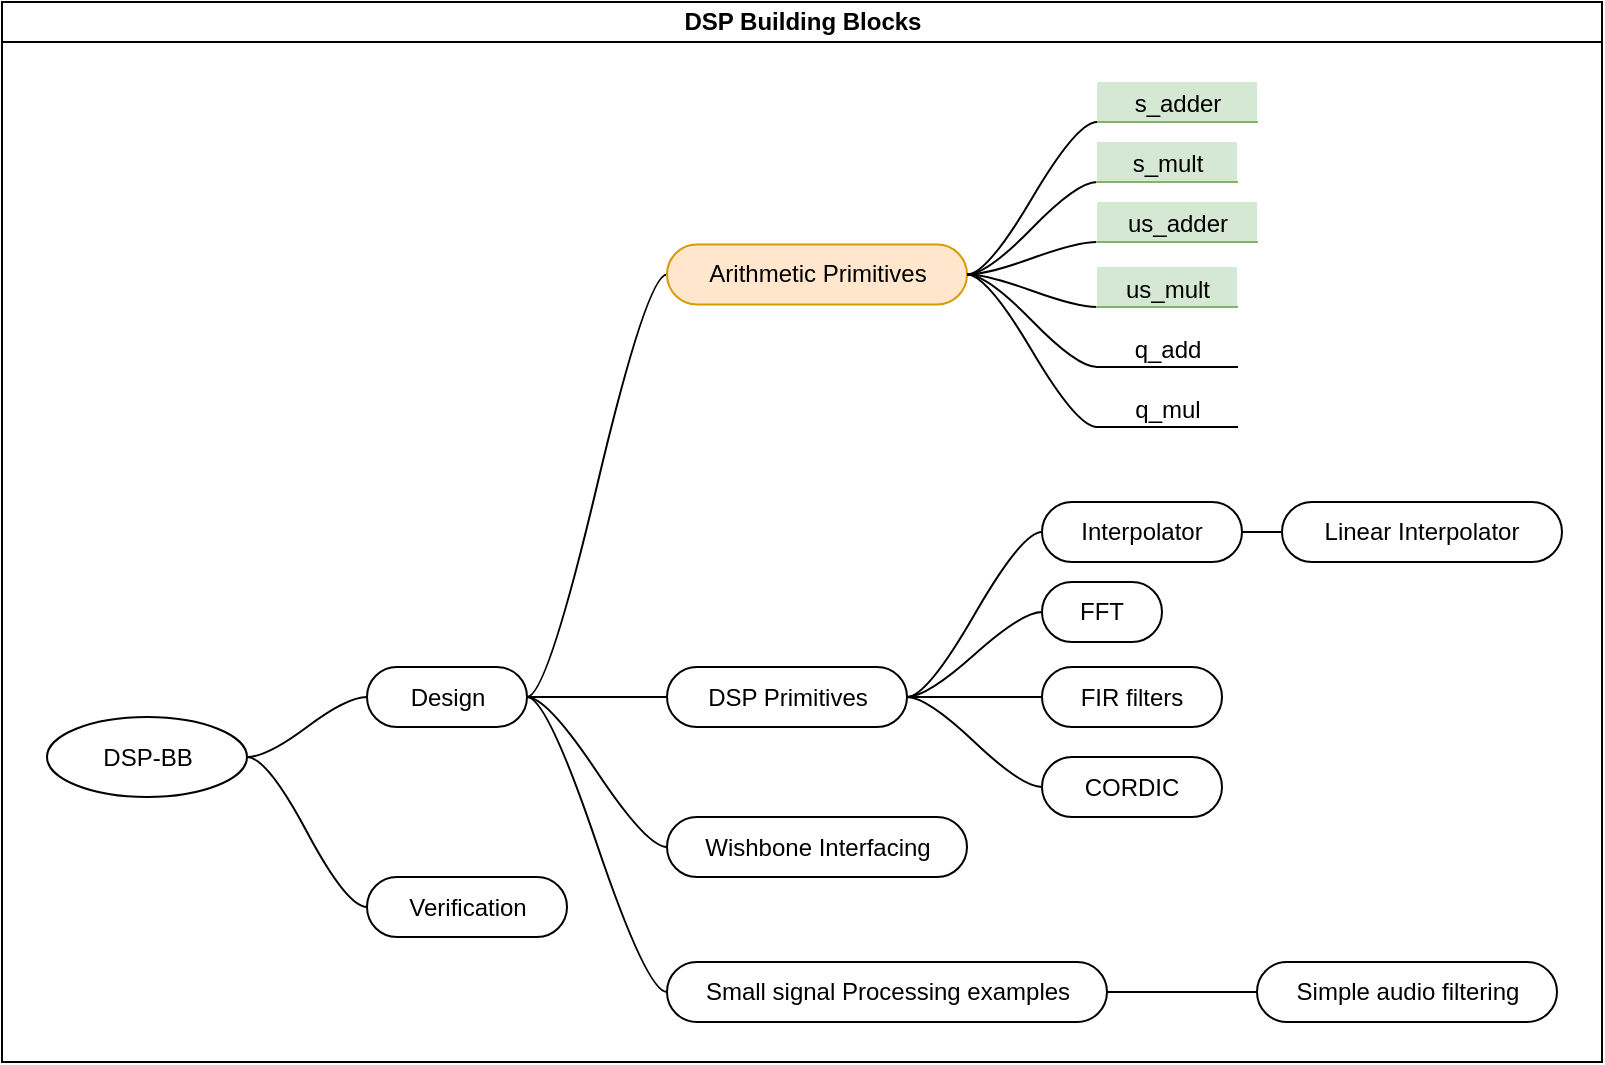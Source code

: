 <mxfile version="13.1.14">
    <diagram id="6hGFLwfOUW9BJ-s0fimq" name="Page-1">
        <mxGraphModel dx="632" dy="920" grid="1" gridSize="10" guides="1" tooltips="1" connect="1" arrows="1" fold="1" page="0" pageScale="1" pageWidth="827" pageHeight="1169" math="0" shadow="0">
            <root>
                <mxCell id="0"/>
                <mxCell id="1" parent="0"/>
                <mxCell id="2" value="DSP Building Blocks" style="swimlane;html=1;startSize=20;horizontal=1;containerType=tree;container=1;" parent="1" vertex="1">
                    <mxGeometry x="490" y="-130" width="800" height="530" as="geometry">
                        <mxRectangle x="-60" y="60" width="150" height="20" as="alternateBounds"/>
                    </mxGeometry>
                </mxCell>
                <mxCell id="3" value="" style="edgeStyle=entityRelationEdgeStyle;startArrow=none;endArrow=none;segment=10;curved=1;" parent="2" source="7" target="8" edge="1">
                    <mxGeometry relative="1" as="geometry"/>
                </mxCell>
                <mxCell id="7" value="DSP-BB" style="ellipse;whiteSpace=wrap;html=1;align=center;treeFolding=1;treeMoving=1;newEdgeStyle={&quot;edgeStyle&quot;:&quot;entityRelationEdgeStyle&quot;,&quot;startArrow&quot;:&quot;none&quot;,&quot;endArrow&quot;:&quot;none&quot;,&quot;segment&quot;:10,&quot;curved&quot;:1};collapsible=1;container=1;" parent="2" vertex="1">
                    <mxGeometry x="22.5" y="357.5" width="100" height="40" as="geometry"/>
                </mxCell>
                <mxCell id="8" value="Design" style="whiteSpace=wrap;html=1;rounded=1;arcSize=50;align=center;verticalAlign=middle;strokeWidth=1;autosize=1;spacing=4;treeFolding=1;treeMoving=1;newEdgeStyle={&quot;edgeStyle&quot;:&quot;entityRelationEdgeStyle&quot;,&quot;startArrow&quot;:&quot;none&quot;,&quot;endArrow&quot;:&quot;none&quot;,&quot;segment&quot;:10,&quot;curved&quot;:1};" parent="2" vertex="1">
                    <mxGeometry x="182.5" y="332.5" width="80" height="30" as="geometry"/>
                </mxCell>
                <mxCell id="12" value="" style="edgeStyle=entityRelationEdgeStyle;startArrow=none;endArrow=none;segment=10;curved=1;" parent="2" source="8" target="13" edge="1">
                    <mxGeometry relative="1" as="geometry">
                        <mxPoint x="332.5" y="587.5" as="sourcePoint"/>
                    </mxGeometry>
                </mxCell>
                <mxCell id="13" value="Arithmetic Primitives" style="whiteSpace=wrap;html=1;rounded=1;arcSize=50;align=center;verticalAlign=middle;strokeWidth=1;autosize=1;spacing=4;treeFolding=1;treeMoving=1;newEdgeStyle={&quot;edgeStyle&quot;:&quot;entityRelationEdgeStyle&quot;,&quot;startArrow&quot;:&quot;none&quot;,&quot;endArrow&quot;:&quot;none&quot;,&quot;segment&quot;:10,&quot;curved&quot;:1};fillColor=#ffe6cc;strokeColor=#d79b00;" parent="2" vertex="1">
                    <mxGeometry x="332.5" y="121.25" width="150" height="30" as="geometry"/>
                </mxCell>
                <mxCell id="20" value="Verification" style="whiteSpace=wrap;html=1;rounded=1;arcSize=50;align=center;verticalAlign=middle;strokeWidth=1;autosize=1;spacing=4;treeFolding=1;treeMoving=1;newEdgeStyle={&quot;edgeStyle&quot;:&quot;entityRelationEdgeStyle&quot;,&quot;startArrow&quot;:&quot;none&quot;,&quot;endArrow&quot;:&quot;none&quot;,&quot;segment&quot;:10,&quot;curved&quot;:1};" parent="2" vertex="1">
                    <mxGeometry x="182.5" y="437.5" width="100" height="30" as="geometry"/>
                </mxCell>
                <mxCell id="21" value="" style="edgeStyle=entityRelationEdgeStyle;startArrow=none;endArrow=none;segment=10;curved=1;" parent="2" source="7" target="20" edge="1">
                    <mxGeometry relative="1" as="geometry">
                        <mxPoint x="152.5" y="557.5" as="sourcePoint"/>
                    </mxGeometry>
                </mxCell>
                <mxCell id="26" value="DSP Primitives" style="whiteSpace=wrap;html=1;rounded=1;arcSize=50;align=center;verticalAlign=middle;strokeWidth=1;autosize=1;spacing=4;treeFolding=1;treeMoving=1;newEdgeStyle={&quot;edgeStyle&quot;:&quot;entityRelationEdgeStyle&quot;,&quot;startArrow&quot;:&quot;none&quot;,&quot;endArrow&quot;:&quot;none&quot;,&quot;segment&quot;:10,&quot;curved&quot;:1};" parent="2" vertex="1">
                    <mxGeometry x="332.5" y="332.5" width="120" height="30" as="geometry"/>
                </mxCell>
                <mxCell id="27" value="" style="edgeStyle=entityRelationEdgeStyle;startArrow=none;endArrow=none;segment=10;curved=1;" parent="2" source="8" target="26" edge="1">
                    <mxGeometry relative="1" as="geometry">
                        <mxPoint x="322.5" y="442.5" as="sourcePoint"/>
                    </mxGeometry>
                </mxCell>
                <mxCell id="28" value="Small signal Processing examples" style="whiteSpace=wrap;html=1;rounded=1;arcSize=50;align=center;verticalAlign=middle;strokeWidth=1;autosize=1;spacing=4;treeFolding=1;treeMoving=1;newEdgeStyle={&quot;edgeStyle&quot;:&quot;entityRelationEdgeStyle&quot;,&quot;startArrow&quot;:&quot;none&quot;,&quot;endArrow&quot;:&quot;none&quot;,&quot;segment&quot;:10,&quot;curved&quot;:1};container=1;" parent="2" vertex="1">
                    <mxGeometry x="332.5" y="480" width="220" height="30" as="geometry"/>
                </mxCell>
                <mxCell id="29" value="" style="edgeStyle=entityRelationEdgeStyle;startArrow=none;endArrow=none;segment=10;curved=1;" parent="2" source="8" target="28" edge="1">
                    <mxGeometry relative="1" as="geometry">
                        <mxPoint x="312.5" y="442.5" as="sourcePoint"/>
                    </mxGeometry>
                </mxCell>
                <mxCell id="30" value="Wishbone Interfacing" style="whiteSpace=wrap;html=1;rounded=1;arcSize=50;align=center;verticalAlign=middle;strokeWidth=1;autosize=1;spacing=4;treeFolding=1;treeMoving=1;newEdgeStyle={&quot;edgeStyle&quot;:&quot;entityRelationEdgeStyle&quot;,&quot;startArrow&quot;:&quot;none&quot;,&quot;endArrow&quot;:&quot;none&quot;,&quot;segment&quot;:10,&quot;curved&quot;:1};" parent="2" vertex="1">
                    <mxGeometry x="332.5" y="407.5" width="150" height="30" as="geometry"/>
                </mxCell>
                <mxCell id="31" value="" style="edgeStyle=entityRelationEdgeStyle;startArrow=none;endArrow=none;segment=10;curved=1;" parent="2" source="8" target="30" edge="1">
                    <mxGeometry relative="1" as="geometry">
                        <mxPoint x="270.5" y="380.0" as="sourcePoint"/>
                    </mxGeometry>
                </mxCell>
                <mxCell id="32" value="" style="edgeStyle=entityRelationEdgeStyle;startArrow=none;endArrow=none;segment=10;curved=1;" parent="2" source="26" target="33" edge="1">
                    <mxGeometry relative="1" as="geometry">
                        <mxPoint x="369" y="207.5" as="sourcePoint"/>
                    </mxGeometry>
                </mxCell>
                <mxCell id="33" value="FFT" style="whiteSpace=wrap;html=1;rounded=1;arcSize=50;align=center;verticalAlign=middle;strokeWidth=1;autosize=1;spacing=4;treeFolding=1;treeMoving=1;newEdgeStyle={&quot;edgeStyle&quot;:&quot;entityRelationEdgeStyle&quot;,&quot;startArrow&quot;:&quot;none&quot;,&quot;endArrow&quot;:&quot;none&quot;,&quot;segment&quot;:10,&quot;curved&quot;:1};" parent="2" vertex="1">
                    <mxGeometry x="520" y="290" width="60" height="30" as="geometry"/>
                </mxCell>
                <mxCell id="34" value="" style="edgeStyle=entityRelationEdgeStyle;startArrow=none;endArrow=none;segment=10;curved=1;" parent="2" source="26" target="35" edge="1">
                    <mxGeometry relative="1" as="geometry">
                        <mxPoint x="369" y="207.5" as="sourcePoint"/>
                    </mxGeometry>
                </mxCell>
                <mxCell id="35" value="FIR filters" style="whiteSpace=wrap;html=1;rounded=1;arcSize=50;align=center;verticalAlign=middle;strokeWidth=1;autosize=1;spacing=4;treeFolding=1;treeMoving=1;newEdgeStyle={&quot;edgeStyle&quot;:&quot;entityRelationEdgeStyle&quot;,&quot;startArrow&quot;:&quot;none&quot;,&quot;endArrow&quot;:&quot;none&quot;,&quot;segment&quot;:10,&quot;curved&quot;:1};" parent="2" vertex="1">
                    <mxGeometry x="520" y="332.5" width="90" height="30" as="geometry"/>
                </mxCell>
                <mxCell id="36" value="" style="edgeStyle=entityRelationEdgeStyle;startArrow=none;endArrow=none;segment=10;curved=1;" parent="2" source="26" target="37" edge="1">
                    <mxGeometry relative="1" as="geometry">
                        <mxPoint x="369" y="207.5" as="sourcePoint"/>
                    </mxGeometry>
                </mxCell>
                <mxCell id="37" value="CORDIC" style="whiteSpace=wrap;html=1;rounded=1;arcSize=50;align=center;verticalAlign=middle;strokeWidth=1;autosize=1;spacing=4;treeFolding=1;treeMoving=1;newEdgeStyle={&quot;edgeStyle&quot;:&quot;entityRelationEdgeStyle&quot;,&quot;startArrow&quot;:&quot;none&quot;,&quot;endArrow&quot;:&quot;none&quot;,&quot;segment&quot;:10,&quot;curved&quot;:1};" parent="2" vertex="1">
                    <mxGeometry x="520" y="377.5" width="90" height="30" as="geometry"/>
                </mxCell>
                <mxCell id="38" value="" style="edgeStyle=entityRelationEdgeStyle;startArrow=none;endArrow=none;segment=10;curved=1;" parent="2" source="28" target="39" edge="1">
                    <mxGeometry relative="1" as="geometry">
                        <mxPoint x="345.5" y="407.5" as="sourcePoint"/>
                    </mxGeometry>
                </mxCell>
                <mxCell id="39" value="Simple audio filtering" style="whiteSpace=wrap;html=1;rounded=1;arcSize=50;align=center;verticalAlign=middle;strokeWidth=1;autosize=1;spacing=4;treeFolding=1;treeMoving=1;newEdgeStyle={&quot;edgeStyle&quot;:&quot;entityRelationEdgeStyle&quot;,&quot;startArrow&quot;:&quot;none&quot;,&quot;endArrow&quot;:&quot;none&quot;,&quot;segment&quot;:10,&quot;curved&quot;:1};" parent="2" vertex="1">
                    <mxGeometry x="627.5" y="480" width="150" height="30" as="geometry"/>
                </mxCell>
                <mxCell id="42" value="s_adder" style="whiteSpace=wrap;html=1;shape=partialRectangle;top=0;left=0;bottom=1;right=0;points=[[0,1],[1,1]];fillColor=#d5e8d4;align=center;verticalAlign=bottom;routingCenterY=0.5;snapToPoint=1;recursiveResize=0;autosize=1;treeFolding=1;treeMoving=1;newEdgeStyle={&quot;edgeStyle&quot;:&quot;entityRelationEdgeStyle&quot;,&quot;startArrow&quot;:&quot;none&quot;,&quot;endArrow&quot;:&quot;none&quot;,&quot;segment&quot;:10,&quot;curved&quot;:1};strokeColor=#82b366;" parent="2" vertex="1">
                    <mxGeometry x="547.5" y="40" width="80" height="20" as="geometry"/>
                </mxCell>
                <mxCell id="43" value="" style="edgeStyle=entityRelationEdgeStyle;startArrow=none;endArrow=none;segment=10;curved=1;" parent="2" source="13" target="42" edge="1">
                    <mxGeometry relative="1" as="geometry">
                        <mxPoint x="516.5" y="171.25" as="sourcePoint"/>
                    </mxGeometry>
                </mxCell>
                <mxCell id="44" value="" style="edgeStyle=entityRelationEdgeStyle;startArrow=none;endArrow=none;segment=10;curved=1;" parent="2" source="13" target="45" edge="1">
                    <mxGeometry relative="1" as="geometry">
                        <mxPoint x="412.5" y="196.25" as="sourcePoint"/>
                    </mxGeometry>
                </mxCell>
                <mxCell id="45" value="us_adder" style="whiteSpace=wrap;html=1;shape=partialRectangle;top=0;left=0;bottom=1;right=0;points=[[0,1],[1,1]];fillColor=#d5e8d4;align=center;verticalAlign=bottom;routingCenterY=0.5;snapToPoint=1;recursiveResize=0;autosize=1;treeFolding=1;treeMoving=1;newEdgeStyle={&quot;edgeStyle&quot;:&quot;entityRelationEdgeStyle&quot;,&quot;startArrow&quot;:&quot;none&quot;,&quot;endArrow&quot;:&quot;none&quot;,&quot;segment&quot;:10,&quot;curved&quot;:1};strokeColor=#82b366;" parent="2" vertex="1">
                    <mxGeometry x="547.5" y="100" width="80" height="20" as="geometry"/>
                </mxCell>
                <mxCell id="46" value="" style="edgeStyle=entityRelationEdgeStyle;startArrow=none;endArrow=none;segment=10;curved=1;" parent="2" source="13" target="47" edge="1">
                    <mxGeometry relative="1" as="geometry">
                        <mxPoint x="412.5" y="196.25" as="sourcePoint"/>
                    </mxGeometry>
                </mxCell>
                <mxCell id="47" value="s_mult" style="whiteSpace=wrap;html=1;shape=partialRectangle;top=0;left=0;bottom=1;right=0;points=[[0,1],[1,1]];fillColor=#d5e8d4;align=center;verticalAlign=bottom;routingCenterY=0.5;snapToPoint=1;recursiveResize=0;autosize=1;treeFolding=1;treeMoving=1;newEdgeStyle={&quot;edgeStyle&quot;:&quot;entityRelationEdgeStyle&quot;,&quot;startArrow&quot;:&quot;none&quot;,&quot;endArrow&quot;:&quot;none&quot;,&quot;segment&quot;:10,&quot;curved&quot;:1};strokeColor=#82b366;" parent="2" vertex="1">
                    <mxGeometry x="547.5" y="70" width="70" height="20" as="geometry"/>
                </mxCell>
                <mxCell id="48" value="" style="edgeStyle=entityRelationEdgeStyle;startArrow=none;endArrow=none;segment=10;curved=1;" parent="2" source="13" target="49" edge="1">
                    <mxGeometry relative="1" as="geometry">
                        <mxPoint x="412.5" y="196.25" as="sourcePoint"/>
                    </mxGeometry>
                </mxCell>
                <mxCell id="49" value="us_mult" style="whiteSpace=wrap;html=1;shape=partialRectangle;top=0;left=0;bottom=1;right=0;points=[[0,1],[1,1]];fillColor=#d5e8d4;align=center;verticalAlign=bottom;routingCenterY=0.5;snapToPoint=1;recursiveResize=0;autosize=1;treeFolding=1;treeMoving=1;newEdgeStyle={&quot;edgeStyle&quot;:&quot;entityRelationEdgeStyle&quot;,&quot;startArrow&quot;:&quot;none&quot;,&quot;endArrow&quot;:&quot;none&quot;,&quot;segment&quot;:10,&quot;curved&quot;:1};strokeColor=#82b366;" parent="2" vertex="1">
                    <mxGeometry x="547.5" y="132.5" width="70" height="20" as="geometry"/>
                </mxCell>
                <mxCell id="50" value="" style="edgeStyle=entityRelationEdgeStyle;startArrow=none;endArrow=none;segment=10;curved=1;" parent="2" source="13" target="51" edge="1">
                    <mxGeometry relative="1" as="geometry">
                        <mxPoint x="412.5" y="196.25" as="sourcePoint"/>
                    </mxGeometry>
                </mxCell>
                <mxCell id="51" value="q_add" style="whiteSpace=wrap;html=1;shape=partialRectangle;top=0;left=0;bottom=1;right=0;points=[[0,1],[1,1]];fillColor=none;align=center;verticalAlign=bottom;routingCenterY=0.5;snapToPoint=1;recursiveResize=0;autosize=1;treeFolding=1;treeMoving=1;newEdgeStyle={&quot;edgeStyle&quot;:&quot;entityRelationEdgeStyle&quot;,&quot;startArrow&quot;:&quot;none&quot;,&quot;endArrow&quot;:&quot;none&quot;,&quot;segment&quot;:10,&quot;curved&quot;:1};" parent="2" vertex="1">
                    <mxGeometry x="547.5" y="162.5" width="70" height="20" as="geometry"/>
                </mxCell>
                <mxCell id="52" value="" style="edgeStyle=entityRelationEdgeStyle;startArrow=none;endArrow=none;segment=10;curved=1;" parent="2" source="13" target="53" edge="1">
                    <mxGeometry relative="1" as="geometry">
                        <mxPoint x="412.5" y="196.25" as="sourcePoint"/>
                    </mxGeometry>
                </mxCell>
                <mxCell id="53" value="q_mul" style="whiteSpace=wrap;html=1;shape=partialRectangle;top=0;left=0;bottom=1;right=0;points=[[0,1],[1,1]];fillColor=none;align=center;verticalAlign=bottom;routingCenterY=0.5;snapToPoint=1;recursiveResize=0;autosize=1;treeFolding=1;treeMoving=1;newEdgeStyle={&quot;edgeStyle&quot;:&quot;entityRelationEdgeStyle&quot;,&quot;startArrow&quot;:&quot;none&quot;,&quot;endArrow&quot;:&quot;none&quot;,&quot;segment&quot;:10,&quot;curved&quot;:1};" parent="2" vertex="1">
                    <mxGeometry x="547.5" y="192.5" width="70" height="20" as="geometry"/>
                </mxCell>
                <mxCell id="54" value="" style="edgeStyle=entityRelationEdgeStyle;startArrow=none;endArrow=none;segment=10;curved=1;" edge="1" target="55" source="26" parent="2">
                    <mxGeometry relative="1" as="geometry">
                        <mxPoint x="622.5" y="337.5" as="sourcePoint"/>
                    </mxGeometry>
                </mxCell>
                <mxCell id="55" value="Interpolator" style="whiteSpace=wrap;html=1;rounded=1;arcSize=50;align=center;verticalAlign=middle;strokeWidth=1;autosize=1;spacing=4;treeFolding=1;treeMoving=1;newEdgeStyle={&quot;edgeStyle&quot;:&quot;entityRelationEdgeStyle&quot;,&quot;startArrow&quot;:&quot;none&quot;,&quot;endArrow&quot;:&quot;none&quot;,&quot;segment&quot;:10,&quot;curved&quot;:1};" vertex="1" parent="2">
                    <mxGeometry x="520" y="250" width="100" height="30" as="geometry"/>
                </mxCell>
                <mxCell id="56" value="" style="edgeStyle=entityRelationEdgeStyle;startArrow=none;endArrow=none;segment=10;curved=1;" edge="1" target="57" source="55" parent="2">
                    <mxGeometry relative="1" as="geometry">
                        <mxPoint x="942.5" y="217.5" as="sourcePoint"/>
                    </mxGeometry>
                </mxCell>
                <mxCell id="57" value="Linear Interpolator" style="whiteSpace=wrap;html=1;rounded=1;arcSize=50;align=center;verticalAlign=middle;strokeWidth=1;autosize=1;spacing=4;treeFolding=1;treeMoving=1;newEdgeStyle={&quot;edgeStyle&quot;:&quot;entityRelationEdgeStyle&quot;,&quot;startArrow&quot;:&quot;none&quot;,&quot;endArrow&quot;:&quot;none&quot;,&quot;segment&quot;:10,&quot;curved&quot;:1};" vertex="1" parent="2">
                    <mxGeometry x="640" y="250" width="140" height="30" as="geometry"/>
                </mxCell>
            </root>
        </mxGraphModel>
    </diagram>
</mxfile>